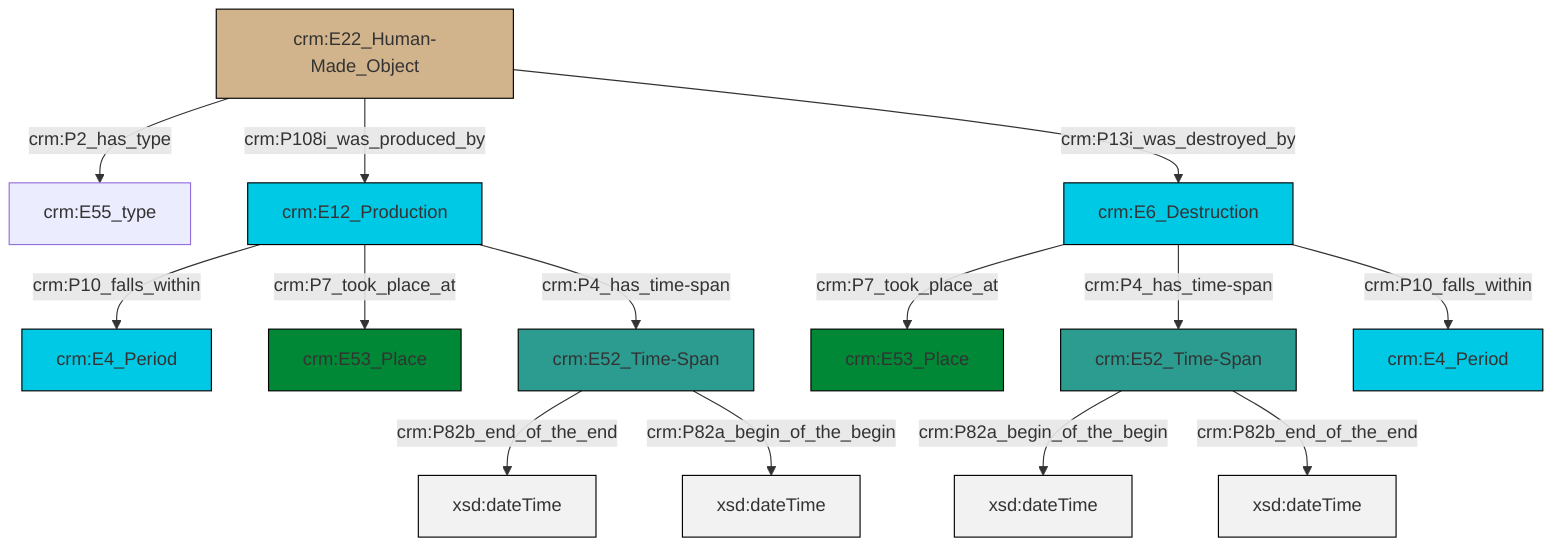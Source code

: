 graph TD
classDef Literal fill:#f2f2f2,stroke:#000000;
classDef CRM_Entity fill:#FFFFFF,stroke:#000000;
classDef Temporal_Entity fill:#00C9E6, stroke:#000000;
classDef Type fill:#E18312, stroke:#000000;
classDef Time-Span fill:#2C9C91, stroke:#000000;
classDef Appellation fill:#FFEB7F, stroke:#000000;
classDef Place fill:#008836, stroke:#000000;
classDef Persistent_Item fill:#B266B2, stroke:#000000;
classDef Conceptual_Object fill:#FFD700, stroke:#000000;
classDef Physical_Thing fill:#D2B48C, stroke:#000000;
classDef Actor fill:#f58aad, stroke:#000000;
classDef PC_Classes fill:#4ce600, stroke:#000000;
classDef Multi fill:#cccccc,stroke:#000000;

0["crm:E12_Production"]:::Temporal_Entity -->|crm:P10_falls_within| 1["crm:E4_Period"]:::Temporal_Entity
3["crm:E52_Time-Span"]:::Time-Span -->|crm:P82b_end_of_the_end| 4[xsd:dateTime]:::Literal
7["crm:E6_Destruction"]:::Temporal_Entity -->|crm:P7_took_place_at| 8["crm:E53_Place"]:::Place
9["crm:E52_Time-Span"]:::Time-Span -->|crm:P82a_begin_of_the_begin| 11[xsd:dateTime]:::Literal
9["crm:E52_Time-Span"]:::Time-Span -->|crm:P82b_end_of_the_end| 12[xsd:dateTime]:::Literal
0["crm:E12_Production"]:::Temporal_Entity -->|crm:P7_took_place_at| 13["crm:E53_Place"]:::Place
17["crm:E22_Human-Made_Object"]:::Physical_Thing -->|crm:P2_has_type| 15["crm:E55_type"]:::Default
7["crm:E6_Destruction"]:::Temporal_Entity -->|crm:P4_has_time-span| 9["crm:E52_Time-Span"]:::Time-Span
17["crm:E22_Human-Made_Object"]:::Physical_Thing -->|crm:P108i_was_produced_by| 0["crm:E12_Production"]:::Temporal_Entity
7["crm:E6_Destruction"]:::Temporal_Entity -->|crm:P10_falls_within| 5["crm:E4_Period"]:::Temporal_Entity
17["crm:E22_Human-Made_Object"]:::Physical_Thing -->|crm:P13i_was_destroyed_by| 7["crm:E6_Destruction"]:::Temporal_Entity
3["crm:E52_Time-Span"]:::Time-Span -->|crm:P82a_begin_of_the_begin| 22[xsd:dateTime]:::Literal
0["crm:E12_Production"]:::Temporal_Entity -->|crm:P4_has_time-span| 3["crm:E52_Time-Span"]:::Time-Span